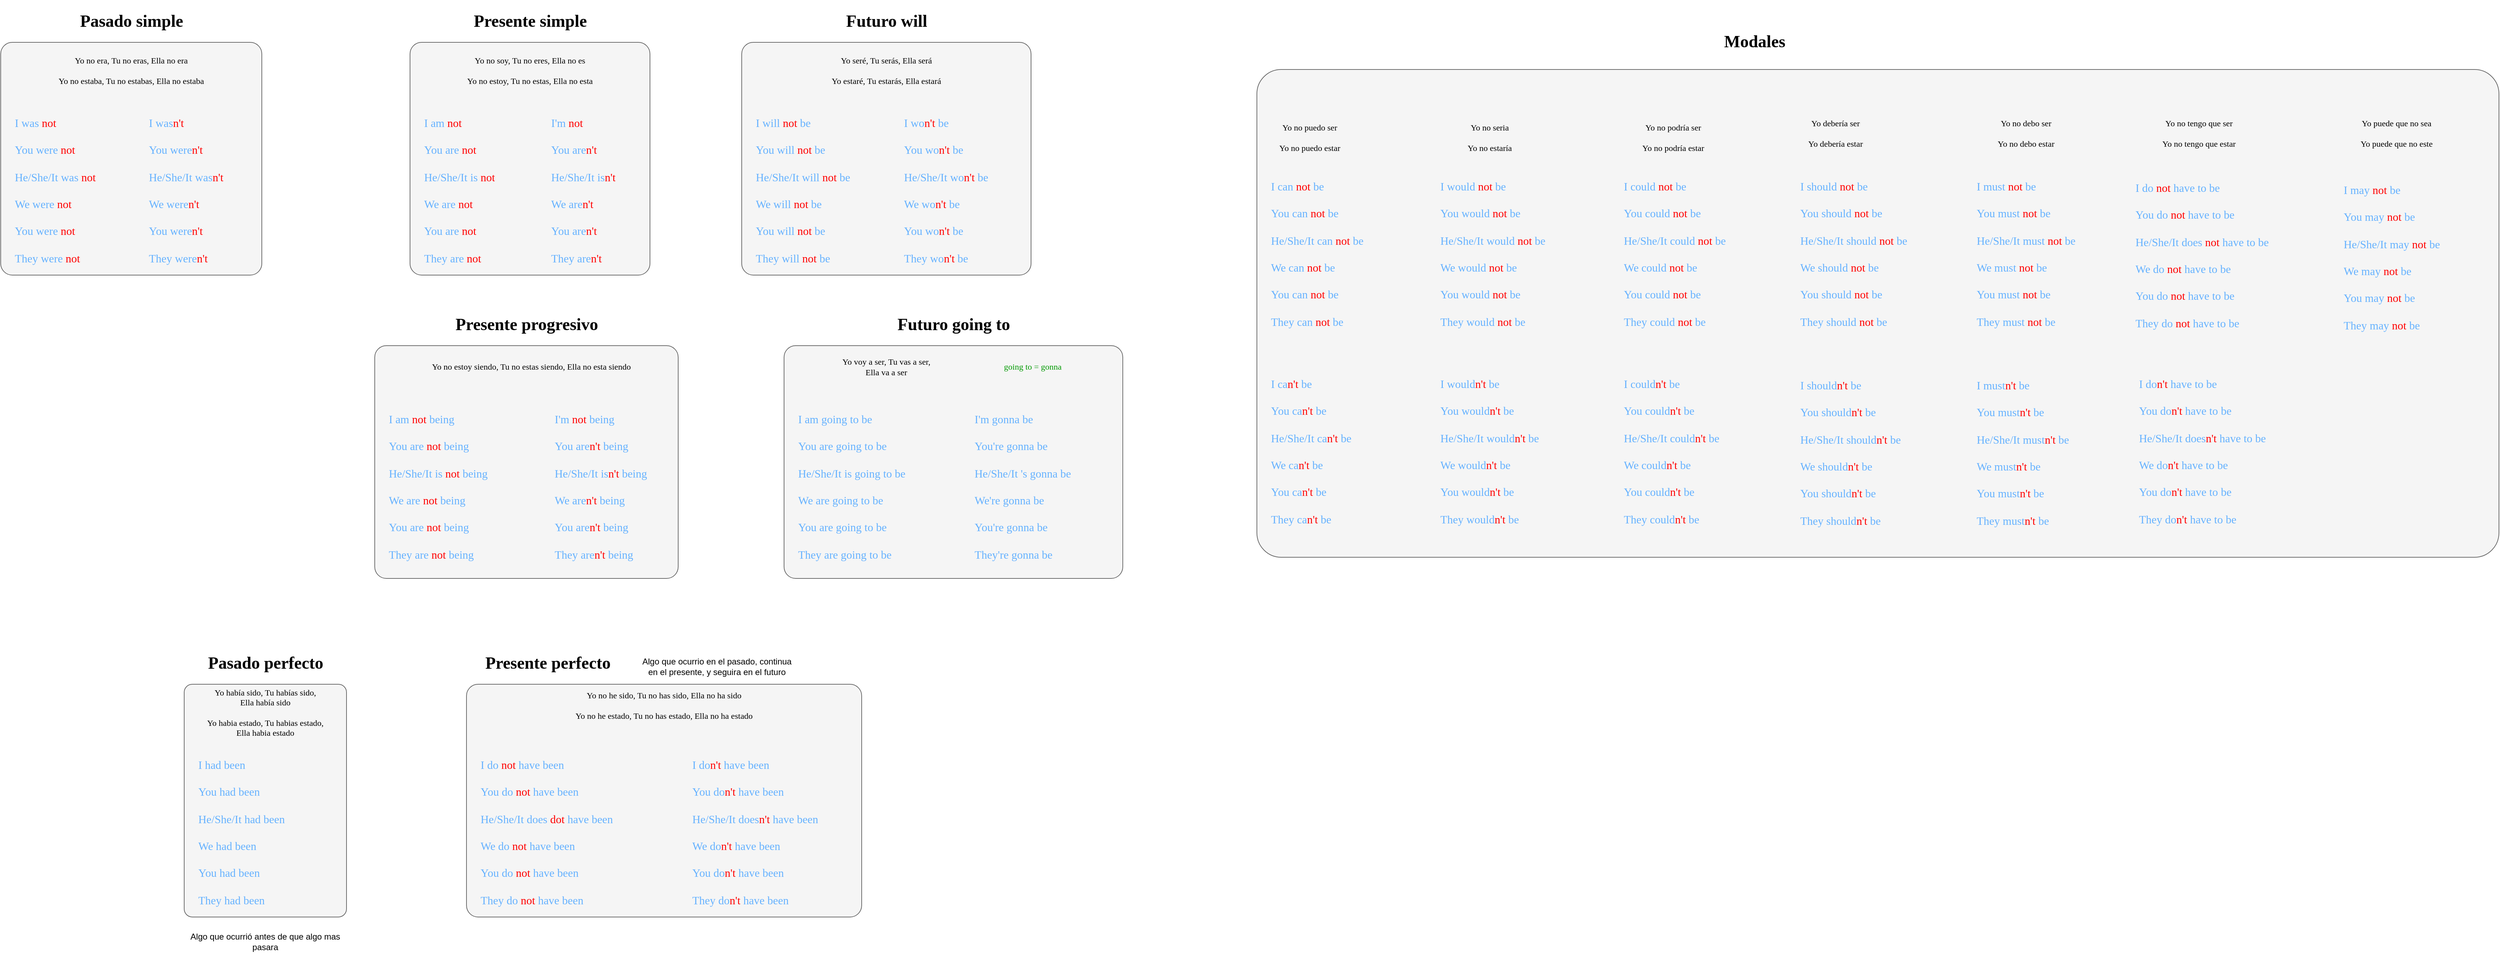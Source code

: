 <mxfile version="22.1.11" type="github">
  <diagram name="Página-1" id="DoMTYIOWFA96HwlCENNE">
    <mxGraphModel dx="2319" dy="398" grid="1" gridSize="10" guides="1" tooltips="1" connect="1" arrows="1" fold="1" page="1" pageScale="1" pageWidth="1600" pageHeight="1200" math="0" shadow="0">
      <root>
        <mxCell id="0" />
        <mxCell id="1" parent="0" />
        <mxCell id="wq_cmzW5N2Y1-mYz72yh-4" value="" style="group;fontFamily=Comic Sans MS;" parent="1" vertex="1" connectable="0">
          <mxGeometry x="350" y="560" width="430" height="390" as="geometry" />
        </mxCell>
        <mxCell id="wq_cmzW5N2Y1-mYz72yh-6" value="Presente progresivo" style="text;strokeColor=none;fillColor=none;html=1;fontSize=24;fontStyle=1;verticalAlign=middle;align=center;fontFamily=Comic Sans MS;" parent="wq_cmzW5N2Y1-mYz72yh-4" vertex="1">
          <mxGeometry x="32.25" width="365.5" height="60" as="geometry" />
        </mxCell>
        <mxCell id="dCN5y319V1dZhfIS2Bhl-4" value="" style="group" parent="wq_cmzW5N2Y1-mYz72yh-4" vertex="1" connectable="0">
          <mxGeometry y="60" width="430" height="330" as="geometry" />
        </mxCell>
        <mxCell id="wq_cmzW5N2Y1-mYz72yh-5" value="" style="rounded=1;whiteSpace=wrap;html=1;fillColor=#f5f5f5;fontColor=#333333;strokeColor=#666666;glass=0;shadow=0;arcSize=5;fontFamily=Comic Sans MS;" parent="dCN5y319V1dZhfIS2Bhl-4" vertex="1">
          <mxGeometry width="430" height="330" as="geometry" />
        </mxCell>
        <mxCell id="wq_cmzW5N2Y1-mYz72yh-7" value="&lt;span style=&quot;background-color: initial;&quot;&gt;I am &lt;font color=&quot;#ff0000&quot;&gt;not&lt;/font&gt; being&lt;br&gt;&lt;/span&gt;&lt;br&gt;&lt;span style=&quot;background-color: initial;&quot;&gt;You are &lt;font color=&quot;#ff0000&quot;&gt;not&lt;/font&gt; being&lt;br&gt;&lt;/span&gt;&lt;br&gt;&lt;span style=&quot;background-color: initial;&quot;&gt;He/She/It is &lt;font color=&quot;#ff0000&quot;&gt;not&lt;/font&gt; being&lt;/span&gt;&lt;br&gt;&lt;span style=&quot;background-color: initial;&quot;&gt;&lt;br&gt;We are &lt;font color=&quot;#ff0000&quot;&gt;not&lt;/font&gt; being&lt;br&gt;&lt;/span&gt;&lt;br&gt;&lt;span style=&quot;background-color: initial;&quot;&gt;You are &lt;font color=&quot;#ff0000&quot;&gt;not&lt;/font&gt; being&lt;br&gt;&lt;/span&gt;&lt;br&gt;&lt;span style=&quot;background-color: initial;&quot;&gt;They are &lt;font color=&quot;#ff0000&quot;&gt;not&lt;/font&gt; being&lt;/span&gt;" style="text;strokeColor=none;fillColor=none;html=1;verticalAlign=middle;overflow=hidden;spacingTop=0;whiteSpace=wrap;horizontal=1;spacing=0;fontSize=16;fontFamily=Comic Sans MS;spacingLeft=20;fontColor=#66B2FF;" parent="dCN5y319V1dZhfIS2Bhl-4" vertex="1">
          <mxGeometry y="70" width="215" height="260" as="geometry" />
        </mxCell>
        <mxCell id="wq_cmzW5N2Y1-mYz72yh-8" value="Yo no estoy siendo, Tu no estas siendo, Ella no esta siendo" style="text;html=1;strokeColor=none;fillColor=none;align=center;verticalAlign=middle;whiteSpace=wrap;rounded=0;fontFamily=Comic Sans MS;" parent="dCN5y319V1dZhfIS2Bhl-4" vertex="1">
          <mxGeometry x="43.7" width="356.3" height="60" as="geometry" />
        </mxCell>
        <mxCell id="dCN5y319V1dZhfIS2Bhl-3" value="&lt;span style=&quot;background-color: initial;&quot;&gt;I&#39;m &lt;font color=&quot;#ff0000&quot;&gt;not&lt;/font&gt; being&lt;br&gt;&lt;/span&gt;&lt;br&gt;&lt;span style=&quot;background-color: initial;&quot;&gt;You are&lt;font color=&quot;#ff0000&quot;&gt;n&#39;t&lt;/font&gt; being&lt;br&gt;&lt;/span&gt;&lt;br&gt;&lt;span style=&quot;background-color: initial;&quot;&gt;He/She/It is&lt;font color=&quot;#ff0000&quot;&gt;n&#39;t&lt;/font&gt; being&lt;/span&gt;&lt;br&gt;&lt;span style=&quot;background-color: initial;&quot;&gt;&lt;br&gt;We are&lt;font color=&quot;#ff0000&quot;&gt;n&#39;t&lt;/font&gt; being&lt;br&gt;&lt;/span&gt;&lt;br&gt;&lt;span style=&quot;background-color: initial;&quot;&gt;You are&lt;font color=&quot;#ff0000&quot;&gt;n&#39;t&lt;/font&gt; being&lt;br&gt;&lt;/span&gt;&lt;br&gt;&lt;span style=&quot;background-color: initial;&quot;&gt;They are&lt;font color=&quot;#ff0000&quot;&gt;n&#39;t&lt;/font&gt; being&lt;/span&gt;" style="text;strokeColor=none;fillColor=none;html=1;verticalAlign=middle;overflow=hidden;spacingTop=0;whiteSpace=wrap;horizontal=1;spacing=0;fontSize=16;fontFamily=Comic Sans MS;spacingLeft=20;fontColor=#66B2FF;" parent="dCN5y319V1dZhfIS2Bhl-4" vertex="1">
          <mxGeometry x="235" y="70" width="195" height="260" as="geometry" />
        </mxCell>
        <mxCell id="wq_cmzW5N2Y1-mYz72yh-9" value="" style="group;fontFamily=Comic Sans MS;" parent="1" vertex="1" connectable="0">
          <mxGeometry x="870" y="130" width="410" height="390" as="geometry" />
        </mxCell>
        <mxCell id="wq_cmzW5N2Y1-mYz72yh-10" value="" style="rounded=1;whiteSpace=wrap;html=1;fillColor=#f5f5f5;fontColor=#333333;strokeColor=#666666;glass=0;shadow=0;arcSize=5;fontFamily=Comic Sans MS;" parent="wq_cmzW5N2Y1-mYz72yh-9" vertex="1">
          <mxGeometry y="60" width="410" height="330" as="geometry" />
        </mxCell>
        <mxCell id="wq_cmzW5N2Y1-mYz72yh-11" value="Futuro will" style="text;strokeColor=none;fillColor=none;html=1;fontSize=24;fontStyle=1;verticalAlign=middle;align=center;fontFamily=Comic Sans MS;" parent="wq_cmzW5N2Y1-mYz72yh-9" vertex="1">
          <mxGeometry x="90" width="230" height="60" as="geometry" />
        </mxCell>
        <mxCell id="wq_cmzW5N2Y1-mYz72yh-12" value="&lt;font face=&quot;Comic Sans MS&quot;&gt;&lt;span style=&quot;background-color: initial;&quot;&gt;I will &lt;font color=&quot;#ff0000&quot;&gt;not&lt;/font&gt; be&lt;br&gt;&lt;/span&gt;&lt;br&gt;&lt;span style=&quot;background-color: initial;&quot;&gt;You will &lt;font color=&quot;#ff0000&quot;&gt;not&lt;/font&gt; be&lt;br&gt;&lt;/span&gt;&lt;br&gt;&lt;span style=&quot;background-color: initial;&quot;&gt;He/She/It will &lt;font color=&quot;#ff0000&quot;&gt;not&lt;/font&gt; be&lt;/span&gt;&lt;br&gt;&lt;span style=&quot;background-color: initial;&quot;&gt;&lt;br&gt;We will &lt;font color=&quot;#ff0000&quot;&gt;not&lt;/font&gt; be&lt;br&gt;&lt;/span&gt;&lt;br&gt;&lt;span style=&quot;background-color: initial;&quot;&gt;You will &lt;font color=&quot;#ff0000&quot;&gt;not&lt;/font&gt; be&lt;br&gt;&lt;/span&gt;&lt;br&gt;&lt;span style=&quot;background-color: initial;&quot;&gt;They will &lt;font color=&quot;#ff0000&quot;&gt;not&lt;/font&gt; be&lt;/span&gt;&lt;/font&gt;" style="text;strokeColor=none;fillColor=none;html=1;verticalAlign=middle;overflow=hidden;spacingTop=0;whiteSpace=wrap;horizontal=1;spacing=0;fontSize=16;fontFamily=Comic Sans MS;spacingLeft=20;fontColor=#66B2FF;" parent="wq_cmzW5N2Y1-mYz72yh-9" vertex="1">
          <mxGeometry y="150" width="200" height="240" as="geometry" />
        </mxCell>
        <mxCell id="wq_cmzW5N2Y1-mYz72yh-13" value="Yo seré, Tu serás, Ella será&lt;br&gt;&lt;br&gt;Yo estaré, Tu estarás, Ella estará" style="text;html=1;strokeColor=none;fillColor=none;align=center;verticalAlign=middle;whiteSpace=wrap;rounded=0;fontFamily=Comic Sans MS;" parent="wq_cmzW5N2Y1-mYz72yh-9" vertex="1">
          <mxGeometry x="90" y="70" width="230" height="60" as="geometry" />
        </mxCell>
        <mxCell id="dCN5y319V1dZhfIS2Bhl-13" value="&lt;font face=&quot;Comic Sans MS&quot;&gt;&lt;span style=&quot;background-color: initial;&quot;&gt;I wo&lt;font color=&quot;#ff0000&quot;&gt;n&#39;t&lt;/font&gt; be&lt;br&gt;&lt;/span&gt;&lt;br&gt;&lt;span style=&quot;background-color: initial;&quot;&gt;You wo&lt;font color=&quot;#ff0000&quot;&gt;n&#39;t&lt;/font&gt; be&lt;br&gt;&lt;/span&gt;&lt;br&gt;&lt;span style=&quot;background-color: initial;&quot;&gt;He/She/It wo&lt;font color=&quot;#ff0000&quot;&gt;n&#39;t&lt;/font&gt; be&lt;/span&gt;&lt;br&gt;&lt;span style=&quot;background-color: initial;&quot;&gt;&lt;br&gt;We wo&lt;font color=&quot;#ff0000&quot;&gt;n&#39;t&lt;/font&gt; be&lt;br&gt;&lt;/span&gt;&lt;br&gt;&lt;span style=&quot;background-color: initial;&quot;&gt;You wo&lt;font color=&quot;#ff0000&quot;&gt;n&#39;t&lt;/font&gt; be&lt;br&gt;&lt;/span&gt;&lt;br&gt;&lt;span style=&quot;background-color: initial;&quot;&gt;They wo&lt;font color=&quot;#ff0000&quot;&gt;n&#39;t&lt;/font&gt; be&lt;/span&gt;&lt;/font&gt;" style="text;strokeColor=none;fillColor=none;html=1;verticalAlign=middle;overflow=hidden;spacingTop=0;whiteSpace=wrap;horizontal=1;spacing=0;fontSize=16;fontFamily=Comic Sans MS;spacingLeft=20;fontColor=#66B2FF;" parent="wq_cmzW5N2Y1-mYz72yh-9" vertex="1">
          <mxGeometry x="210" y="150" width="200" height="240" as="geometry" />
        </mxCell>
        <mxCell id="wq_cmzW5N2Y1-mYz72yh-31" value="Algo que ocurrio en el pasado, continua en el presente, y seguira en el futuro" style="text;html=1;strokeColor=none;fillColor=none;align=center;verticalAlign=middle;whiteSpace=wrap;rounded=0;" parent="1" vertex="1">
          <mxGeometry x="720" y="1060" width="230" height="30" as="geometry" />
        </mxCell>
        <mxCell id="wq_cmzW5N2Y1-mYz72yh-32" value="" style="group;fontFamily=Comic Sans MS;" parent="1" vertex="1" connectable="0">
          <mxGeometry x="80" y="1040" width="230" height="390" as="geometry" />
        </mxCell>
        <mxCell id="wq_cmzW5N2Y1-mYz72yh-33" value="" style="rounded=1;whiteSpace=wrap;html=1;fillColor=#f5f5f5;fontColor=#333333;strokeColor=#666666;glass=0;shadow=0;arcSize=5;fontFamily=Comic Sans MS;" parent="wq_cmzW5N2Y1-mYz72yh-32" vertex="1">
          <mxGeometry y="60" width="230" height="330" as="geometry" />
        </mxCell>
        <mxCell id="wq_cmzW5N2Y1-mYz72yh-34" value="Pasado perfecto" style="text;strokeColor=none;fillColor=none;html=1;fontSize=24;fontStyle=1;verticalAlign=middle;align=center;fontFamily=Comic Sans MS;" parent="wq_cmzW5N2Y1-mYz72yh-32" vertex="1">
          <mxGeometry width="230" height="60" as="geometry" />
        </mxCell>
        <mxCell id="wq_cmzW5N2Y1-mYz72yh-35" value="&lt;span style=&quot;background-color: initial;&quot;&gt;I had been&lt;br&gt;&lt;/span&gt;&lt;br&gt;&lt;span style=&quot;background-color: initial;&quot;&gt;You had been&lt;br&gt;&lt;/span&gt;&lt;br&gt;&lt;span style=&quot;background-color: initial;&quot;&gt;He/She/It had been&lt;/span&gt;&lt;br&gt;&lt;span style=&quot;background-color: initial;&quot;&gt;&lt;br&gt;We had been&lt;br&gt;&lt;/span&gt;&lt;br&gt;&lt;span style=&quot;background-color: initial;&quot;&gt;You had been&lt;br&gt;&lt;/span&gt;&lt;br&gt;&lt;span style=&quot;background-color: initial;&quot;&gt;They had been&lt;/span&gt;" style="text;strokeColor=none;fillColor=none;html=1;verticalAlign=middle;overflow=hidden;spacingTop=0;whiteSpace=wrap;horizontal=1;spacing=0;fontSize=16;fontFamily=Comic Sans MS;spacingLeft=20;fontColor=#66B2FF;" parent="wq_cmzW5N2Y1-mYz72yh-32" vertex="1">
          <mxGeometry y="150" width="230" height="240" as="geometry" />
        </mxCell>
        <mxCell id="wq_cmzW5N2Y1-mYz72yh-36" value="Yo había sido, Tu habías sido,&lt;br&gt;Ella había sido&lt;br&gt;&lt;br&gt;Yo habia estado, Tu habias estado,&lt;br&gt;Ella habia estado" style="text;html=1;strokeColor=none;fillColor=none;align=center;verticalAlign=middle;whiteSpace=wrap;rounded=0;fontFamily=Comic Sans MS;spacingTop=0;" parent="wq_cmzW5N2Y1-mYz72yh-32" vertex="1">
          <mxGeometry y="60" width="230" height="80" as="geometry" />
        </mxCell>
        <mxCell id="wq_cmzW5N2Y1-mYz72yh-37" value="Algo que ocurrió antes de que algo mas pasara" style="text;html=1;strokeColor=none;fillColor=none;align=center;verticalAlign=middle;whiteSpace=wrap;rounded=0;" parent="1" vertex="1">
          <mxGeometry x="80" y="1450" width="230" height="30" as="geometry" />
        </mxCell>
        <mxCell id="dCN5y319V1dZhfIS2Bhl-2" value="" style="group" parent="1" vertex="1" connectable="0">
          <mxGeometry x="400" y="130" width="340" height="390" as="geometry" />
        </mxCell>
        <mxCell id="LE9yWc8VUJ7Y_HGT6EMH-2" value="" style="rounded=1;whiteSpace=wrap;html=1;fillColor=#f5f5f5;fontColor=#333333;strokeColor=#666666;glass=0;shadow=0;arcSize=5;fontFamily=Comic Sans MS;container=0;" parent="dCN5y319V1dZhfIS2Bhl-2" vertex="1">
          <mxGeometry y="60" width="340" height="330" as="geometry" />
        </mxCell>
        <mxCell id="wq_cmzW5N2Y1-mYz72yh-1" value="&lt;span style=&quot;background-color: initial;&quot;&gt;I am &lt;font color=&quot;#ff0000&quot;&gt;not&lt;/font&gt;&lt;br&gt;&lt;/span&gt;&lt;br&gt;You are&amp;nbsp;&lt;span style=&quot;color: rgb(255, 0, 0);&quot;&gt;not&lt;/span&gt;&lt;span style=&quot;background-color: initial;&quot;&gt;&lt;br&gt;&lt;/span&gt;&lt;br&gt;&lt;span style=&quot;background-color: initial;&quot;&gt;He/She/It is&amp;nbsp;&lt;/span&gt;&lt;font color=&quot;#ff0000&quot;&gt;not&lt;/font&gt;&lt;br&gt;&lt;span style=&quot;background-color: initial;&quot;&gt;&lt;br&gt;We are &lt;font color=&quot;#ff0000&quot;&gt;not&lt;/font&gt;&lt;br&gt;&lt;/span&gt;&lt;br&gt;You are&amp;nbsp;&lt;span style=&quot;color: rgb(255, 0, 0);&quot;&gt;not&lt;/span&gt;&lt;span style=&quot;background-color: initial;&quot;&gt;&lt;br&gt;&lt;/span&gt;&lt;br&gt;&lt;span style=&quot;background-color: initial;&quot;&gt;They are&amp;nbsp;&lt;/span&gt;&lt;font color=&quot;#ff0000&quot;&gt;not&lt;/font&gt;" style="text;strokeColor=none;fillColor=none;html=1;verticalAlign=middle;overflow=hidden;spacingTop=0;whiteSpace=wrap;horizontal=1;spacing=0;fontSize=16;fontFamily=Comic Sans MS;spacingLeft=20;fontColor=#66B2FF;container=0;" parent="dCN5y319V1dZhfIS2Bhl-2" vertex="1">
          <mxGeometry y="150" width="150" height="240" as="geometry" />
        </mxCell>
        <mxCell id="LE9yWc8VUJ7Y_HGT6EMH-3" value="Presente simple" style="text;strokeColor=none;fillColor=none;html=1;fontSize=24;fontStyle=1;verticalAlign=middle;align=center;fontFamily=Comic Sans MS;container=0;" parent="dCN5y319V1dZhfIS2Bhl-2" vertex="1">
          <mxGeometry x="55" width="230" height="60" as="geometry" />
        </mxCell>
        <mxCell id="wq_cmzW5N2Y1-mYz72yh-2" value="Yo no soy, Tu no eres, Ella no es&lt;br&gt;&lt;br&gt;Yo no estoy, Tu no estas, Ella no esta" style="text;html=1;strokeColor=none;fillColor=none;align=center;verticalAlign=middle;whiteSpace=wrap;rounded=0;fontFamily=Comic Sans MS;container=0;" parent="dCN5y319V1dZhfIS2Bhl-2" vertex="1">
          <mxGeometry x="35" y="70" width="270" height="60" as="geometry" />
        </mxCell>
        <mxCell id="wq_cmzW5N2Y1-mYz72yh-39" value="&lt;span style=&quot;background-color: initial;&quot;&gt;I&#39;m &lt;font color=&quot;#ff0000&quot;&gt;not&lt;/font&gt;&lt;br&gt;&lt;/span&gt;&lt;br&gt;&lt;span style=&quot;background-color: initial;&quot;&gt;You are&lt;font color=&quot;#ff0000&quot;&gt;n&#39;t&lt;/font&gt;&lt;br&gt;&lt;/span&gt;&lt;br&gt;&lt;span style=&quot;background-color: initial;&quot;&gt;He/She/It is&lt;font color=&quot;#ff0000&quot;&gt;n&#39;t&lt;/font&gt;&lt;/span&gt;&lt;br&gt;&lt;br&gt;We&amp;nbsp;are&lt;font style=&quot;border-color: var(--border-color);&quot; color=&quot;#ff0000&quot;&gt;n&#39;t&lt;/font&gt;&lt;span style=&quot;background-color: initial;&quot;&gt;&lt;br&gt;&lt;/span&gt;&lt;br&gt;You&amp;nbsp;are&lt;font style=&quot;border-color: var(--border-color);&quot; color=&quot;#ff0000&quot;&gt;n&#39;t&lt;/font&gt;&lt;span style=&quot;background-color: initial;&quot;&gt;&lt;br&gt;&lt;/span&gt;&lt;br&gt;&lt;span style=&quot;background-color: initial;&quot;&gt;They&amp;nbsp;&lt;/span&gt;are&lt;font style=&quot;border-color: var(--border-color);&quot; color=&quot;#ff0000&quot;&gt;n&#39;t&lt;/font&gt;" style="text;strokeColor=none;fillColor=none;html=1;verticalAlign=middle;overflow=hidden;spacingTop=0;whiteSpace=wrap;horizontal=1;spacing=0;fontSize=16;fontFamily=Comic Sans MS;spacingLeft=20;fontColor=#66B2FF;container=0;" parent="dCN5y319V1dZhfIS2Bhl-2" vertex="1">
          <mxGeometry x="180" y="150" width="140" height="240" as="geometry" />
        </mxCell>
        <mxCell id="dCN5y319V1dZhfIS2Bhl-5" value="" style="group" parent="1" vertex="1" connectable="0">
          <mxGeometry x="930" y="560" width="480" height="390" as="geometry" />
        </mxCell>
        <mxCell id="wq_cmzW5N2Y1-mYz72yh-15" value="" style="rounded=1;whiteSpace=wrap;html=1;fillColor=#f5f5f5;fontColor=#333333;strokeColor=#666666;glass=0;shadow=0;arcSize=5;fontFamily=Comic Sans MS;" parent="dCN5y319V1dZhfIS2Bhl-5" vertex="1">
          <mxGeometry y="60" width="480" height="330" as="geometry" />
        </mxCell>
        <mxCell id="wq_cmzW5N2Y1-mYz72yh-16" value="Futuro going to" style="text;strokeColor=none;fillColor=none;html=1;fontSize=24;fontStyle=1;verticalAlign=middle;align=center;fontFamily=Comic Sans MS;" parent="dCN5y319V1dZhfIS2Bhl-5" vertex="1">
          <mxGeometry x="125" width="230" height="60" as="geometry" />
        </mxCell>
        <mxCell id="wq_cmzW5N2Y1-mYz72yh-17" value="&lt;span style=&quot;background-color: initial;&quot;&gt;I am going to be&lt;br&gt;&lt;/span&gt;&lt;br&gt;You are&amp;nbsp;going to be&lt;span style=&quot;background-color: initial;&quot;&gt;&lt;br&gt;&lt;/span&gt;&lt;br&gt;&lt;span style=&quot;background-color: initial;&quot;&gt;He/She/It is&amp;nbsp;&lt;/span&gt;going to be&lt;br&gt;&lt;br&gt;We are&amp;nbsp;going to be&lt;span style=&quot;background-color: initial;&quot;&gt;&lt;br&gt;&lt;/span&gt;&lt;br&gt;You are&amp;nbsp;going to be&lt;span style=&quot;background-color: initial;&quot;&gt;&lt;br&gt;&lt;/span&gt;&lt;br&gt;&lt;span style=&quot;background-color: initial;&quot;&gt;They are&amp;nbsp;&lt;/span&gt;going to be" style="text;strokeColor=none;fillColor=none;html=1;verticalAlign=middle;overflow=hidden;spacingTop=0;whiteSpace=wrap;horizontal=1;spacing=0;fontSize=16;fontFamily=Comic Sans MS;spacingLeft=20;fontColor=#66B2FF;" parent="dCN5y319V1dZhfIS2Bhl-5" vertex="1">
          <mxGeometry y="130" width="230" height="260" as="geometry" />
        </mxCell>
        <mxCell id="wq_cmzW5N2Y1-mYz72yh-18" value="Yo voy a ser, Tu vas a ser, &lt;br&gt;Ella va a ser" style="text;html=1;strokeColor=none;fillColor=none;align=center;verticalAlign=middle;whiteSpace=wrap;rounded=0;fontFamily=Comic Sans MS;" parent="dCN5y319V1dZhfIS2Bhl-5" vertex="1">
          <mxGeometry x="30" y="60" width="230" height="60" as="geometry" />
        </mxCell>
        <mxCell id="wq_cmzW5N2Y1-mYz72yh-19" value="&lt;span style=&quot;background-color: initial;&quot;&gt;I&#39;m gonna be&lt;br&gt;&lt;/span&gt;&lt;br&gt;You&#39;re gonna be&lt;span style=&quot;background-color: initial;&quot;&gt;&lt;br&gt;&lt;/span&gt;&lt;br&gt;&lt;span style=&quot;background-color: initial;&quot;&gt;He/She/It &#39;s&amp;nbsp;&lt;/span&gt;gonna be&lt;br&gt;&lt;br&gt;We&#39;re gonna be&lt;span style=&quot;background-color: initial;&quot;&gt;&lt;br&gt;&lt;/span&gt;&lt;br&gt;You&#39;re gonna be&lt;span style=&quot;background-color: initial;&quot;&gt;&lt;br&gt;&lt;/span&gt;&lt;br&gt;&lt;span style=&quot;background-color: initial;&quot;&gt;They&#39;re&amp;nbsp;&lt;/span&gt;gonna be" style="text;strokeColor=none;fillColor=none;html=1;verticalAlign=middle;overflow=hidden;spacingTop=0;whiteSpace=wrap;horizontal=1;spacing=0;fontSize=16;fontFamily=Comic Sans MS;spacingLeft=20;fontColor=#66B2FF;" parent="dCN5y319V1dZhfIS2Bhl-5" vertex="1">
          <mxGeometry x="250" y="130" width="230" height="260" as="geometry" />
        </mxCell>
        <mxCell id="wq_cmzW5N2Y1-mYz72yh-20" value="going to = gonna" style="text;html=1;strokeColor=none;fillColor=none;align=center;verticalAlign=middle;whiteSpace=wrap;rounded=0;fontFamily=Comic Sans MS;fontColor=#009900;" parent="dCN5y319V1dZhfIS2Bhl-5" vertex="1">
          <mxGeometry x="295" y="75" width="115" height="30" as="geometry" />
        </mxCell>
        <mxCell id="wq_cmzW5N2Y1-mYz72yh-41" value="" style="rounded=1;whiteSpace=wrap;html=1;fillColor=#f5f5f5;fontColor=#333333;strokeColor=#666666;glass=0;shadow=0;arcSize=5;fontFamily=Comic Sans MS;" parent="1" vertex="1">
          <mxGeometry x="1600" y="228.46" width="1760" height="691.54" as="geometry" />
        </mxCell>
        <mxCell id="wq_cmzW5N2Y1-mYz72yh-42" value="Modales" style="text;strokeColor=none;fillColor=none;html=1;fontSize=24;fontStyle=1;verticalAlign=middle;align=center;fontFamily=Comic Sans MS;" parent="1" vertex="1">
          <mxGeometry x="2190" y="150" width="230" height="78.462" as="geometry" />
        </mxCell>
        <mxCell id="wq_cmzW5N2Y1-mYz72yh-43" value="&lt;font face=&quot;Comic Sans MS&quot;&gt;&lt;span style=&quot;background-color: initial;&quot;&gt;I can &lt;font color=&quot;#ff0000&quot;&gt;not&lt;/font&gt; be&lt;br&gt;&lt;/span&gt;&lt;br&gt;You can&amp;nbsp;&lt;/font&gt;&lt;font color=&quot;#ff0000&quot;&gt;not&lt;/font&gt;&amp;nbsp;&lt;font face=&quot;Comic Sans MS&quot;&gt;&lt;span style=&quot;background-color: initial;&quot;&gt;be&lt;br&gt;&lt;/span&gt;&lt;br&gt;He/She/It can&amp;nbsp;&lt;/font&gt;&lt;font color=&quot;#ff0000&quot;&gt;not&lt;/font&gt;&lt;font face=&quot;Comic Sans MS&quot;&gt;&lt;span style=&quot;background-color: initial;&quot;&gt;&amp;nbsp;be&lt;/span&gt;&lt;br&gt;&lt;br&gt;We can&amp;nbsp;&lt;/font&gt;&lt;font color=&quot;#ff0000&quot;&gt;not&lt;/font&gt;&amp;nbsp;&lt;font face=&quot;Comic Sans MS&quot;&gt;&lt;span style=&quot;background-color: initial;&quot;&gt;be&lt;br&gt;&lt;/span&gt;&lt;br&gt;You can&amp;nbsp;&lt;/font&gt;&lt;font color=&quot;#ff0000&quot;&gt;not&lt;/font&gt; &lt;font face=&quot;Comic Sans MS&quot;&gt;&lt;span style=&quot;background-color: initial;&quot;&gt;be&lt;br&gt;&lt;/span&gt;&lt;br&gt;They can&amp;nbsp;&lt;/font&gt;&lt;font color=&quot;#ff0000&quot;&gt;not&lt;/font&gt;&amp;nbsp;&lt;font face=&quot;Comic Sans MS&quot;&gt;&lt;span style=&quot;background-color: initial;&quot;&gt;be&lt;/span&gt;&lt;/font&gt;" style="text;strokeColor=none;fillColor=none;html=1;verticalAlign=middle;overflow=hidden;spacingTop=0;whiteSpace=wrap;horizontal=1;spacing=0;fontSize=16;fontFamily=Comic Sans MS;spacingLeft=20;fontColor=#66B2FF;" parent="1" vertex="1">
          <mxGeometry x="1600" y="370" width="210" height="240" as="geometry" />
        </mxCell>
        <mxCell id="wq_cmzW5N2Y1-mYz72yh-44" value="Yo no puedo ser&lt;br&gt;&lt;br&gt;Yo no puedo estar" style="text;html=1;strokeColor=none;fillColor=none;align=center;verticalAlign=middle;whiteSpace=wrap;rounded=0;fontFamily=Comic Sans MS;" parent="1" vertex="1">
          <mxGeometry x="1610" y="285.77" width="130" height="78.46" as="geometry" />
        </mxCell>
        <mxCell id="wq_cmzW5N2Y1-mYz72yh-45" value="&lt;font face=&quot;Comic Sans MS&quot;&gt;&lt;span style=&quot;background-color: initial;&quot;&gt;I would &lt;font color=&quot;#ff0000&quot;&gt;not&lt;/font&gt; be&lt;br&gt;&lt;/span&gt;&lt;br&gt;You&amp;nbsp;&lt;/font&gt;would&lt;font face=&quot;Comic Sans MS&quot;&gt;&lt;span style=&quot;background-color: initial;&quot;&gt;&amp;nbsp;&lt;font color=&quot;#ff0000&quot;&gt;not&lt;/font&gt; be&lt;br&gt;&lt;/span&gt;&lt;br&gt;He/She/It&amp;nbsp;&lt;/font&gt;would&lt;font face=&quot;Comic Sans MS&quot;&gt;&lt;span style=&quot;background-color: initial;&quot;&gt;&amp;nbsp;&lt;font color=&quot;#ff0000&quot;&gt;not&lt;/font&gt; be&lt;/span&gt;&lt;br&gt;&lt;br&gt;We&amp;nbsp;&lt;/font&gt;would&lt;font face=&quot;Comic Sans MS&quot;&gt;&lt;span style=&quot;background-color: initial;&quot;&gt;&amp;nbsp;&lt;font color=&quot;#ff0000&quot;&gt;not&lt;/font&gt; be&lt;br&gt;&lt;/span&gt;&lt;br&gt;You&amp;nbsp;&lt;/font&gt;would&lt;font face=&quot;Comic Sans MS&quot;&gt;&lt;span style=&quot;background-color: initial;&quot;&gt;&amp;nbsp;&lt;font color=&quot;#ff0000&quot;&gt;not&lt;/font&gt; be&lt;br&gt;&lt;/span&gt;&lt;br&gt;They&amp;nbsp;&lt;/font&gt;would&lt;font face=&quot;Comic Sans MS&quot;&gt;&lt;span style=&quot;background-color: initial;&quot;&gt;&amp;nbsp;&lt;font color=&quot;#ff0000&quot;&gt;not&lt;/font&gt; be&lt;/span&gt;&lt;/font&gt;" style="text;strokeColor=none;fillColor=none;html=1;verticalAlign=middle;overflow=hidden;spacingTop=0;whiteSpace=wrap;horizontal=1;spacing=0;fontSize=16;fontFamily=Comic Sans MS;spacingLeft=20;fontColor=#66B2FF;" parent="1" vertex="1">
          <mxGeometry x="1840" y="370" width="230" height="240" as="geometry" />
        </mxCell>
        <mxCell id="wq_cmzW5N2Y1-mYz72yh-46" value="Yo no seria&lt;br&gt;&lt;br&gt;Yo no estaría" style="text;html=1;strokeColor=none;fillColor=none;align=center;verticalAlign=middle;whiteSpace=wrap;rounded=0;fontFamily=Comic Sans MS;" parent="1" vertex="1">
          <mxGeometry x="1870" y="285.77" width="120" height="78.46" as="geometry" />
        </mxCell>
        <mxCell id="wq_cmzW5N2Y1-mYz72yh-47" value="&lt;font face=&quot;Comic Sans MS&quot;&gt;&lt;span style=&quot;background-color: initial;&quot;&gt;I could &lt;font color=&quot;#ff0000&quot;&gt;not&lt;/font&gt; be&lt;br&gt;&lt;/span&gt;&lt;br&gt;You c&lt;/font&gt;ould&lt;font face=&quot;Comic Sans MS&quot;&gt;&lt;span style=&quot;background-color: initial;&quot;&gt;&amp;nbsp;&lt;font color=&quot;#ff0000&quot;&gt;not&lt;/font&gt; be&lt;br&gt;&lt;/span&gt;&lt;br&gt;He/She/It c&lt;/font&gt;ould&lt;font face=&quot;Comic Sans MS&quot;&gt;&lt;span style=&quot;background-color: initial;&quot;&gt;&amp;nbsp;&lt;font color=&quot;#ff0000&quot;&gt;not&lt;/font&gt; be&lt;/span&gt;&lt;br&gt;&lt;br&gt;We&amp;nbsp;&lt;/font&gt;could&lt;font face=&quot;Comic Sans MS&quot;&gt;&lt;span style=&quot;background-color: initial;&quot;&gt;&amp;nbsp;&lt;font color=&quot;#ff0000&quot;&gt;not&lt;/font&gt; be&lt;br&gt;&lt;/span&gt;&lt;br&gt;You c&lt;/font&gt;ould&lt;font face=&quot;Comic Sans MS&quot;&gt;&lt;span style=&quot;background-color: initial;&quot;&gt;&amp;nbsp;&lt;font color=&quot;#ff0000&quot;&gt;not&lt;/font&gt; be&lt;br&gt;&lt;/span&gt;&lt;br&gt;They c&lt;/font&gt;ould &lt;font color=&quot;#ff0000&quot;&gt;not&lt;/font&gt;&lt;font face=&quot;Comic Sans MS&quot;&gt;&lt;span style=&quot;background-color: initial;&quot;&gt;&amp;nbsp;be&lt;/span&gt;&lt;/font&gt;" style="text;strokeColor=none;fillColor=none;html=1;verticalAlign=middle;overflow=hidden;spacingTop=0;whiteSpace=wrap;horizontal=1;spacing=0;fontSize=16;fontFamily=Comic Sans MS;spacingLeft=20;fontColor=#66B2FF;" parent="1" vertex="1">
          <mxGeometry x="2100" y="376.54" width="240" height="226.92" as="geometry" />
        </mxCell>
        <mxCell id="wq_cmzW5N2Y1-mYz72yh-48" value="Yo no podría ser&lt;br&gt;&lt;br&gt;Yo no podría estar" style="text;html=1;strokeColor=none;fillColor=none;align=center;verticalAlign=middle;whiteSpace=wrap;rounded=0;fontFamily=Comic Sans MS;" parent="1" vertex="1">
          <mxGeometry x="2120" y="285.77" width="140" height="78.46" as="geometry" />
        </mxCell>
        <mxCell id="wq_cmzW5N2Y1-mYz72yh-49" value="&lt;font face=&quot;Comic Sans MS&quot;&gt;&lt;span style=&quot;background-color: initial;&quot;&gt;I should &lt;font color=&quot;#ff0000&quot;&gt;not&lt;/font&gt; be&lt;br&gt;&lt;/span&gt;&lt;br&gt;You should&lt;/font&gt;&lt;font face=&quot;Comic Sans MS&quot;&gt;&lt;span style=&quot;background-color: initial;&quot;&gt;&amp;nbsp;&lt;font color=&quot;#ff0000&quot;&gt;not&lt;/font&gt; be&lt;br&gt;&lt;/span&gt;&lt;br&gt;He/She/It sh&lt;/font&gt;ould&lt;font face=&quot;Comic Sans MS&quot;&gt;&lt;span style=&quot;background-color: initial;&quot;&gt;&amp;nbsp;&lt;font color=&quot;#ff0000&quot;&gt;not&lt;/font&gt; be&lt;/span&gt;&lt;br&gt;&lt;br&gt;We sh&lt;/font&gt;ould&lt;font face=&quot;Comic Sans MS&quot;&gt;&lt;span style=&quot;background-color: initial;&quot;&gt;&amp;nbsp;&lt;font color=&quot;#ff0000&quot;&gt;not&lt;/font&gt; be&lt;br&gt;&lt;/span&gt;&lt;br&gt;You sh&lt;/font&gt;ould&lt;font face=&quot;Comic Sans MS&quot;&gt;&lt;span style=&quot;background-color: initial;&quot;&gt;&amp;nbsp;&lt;font color=&quot;#ff0000&quot;&gt;not&lt;/font&gt; be&lt;br&gt;&lt;/span&gt;&lt;br&gt;They sh&lt;/font&gt;ould&lt;font face=&quot;Comic Sans MS&quot;&gt;&lt;span style=&quot;background-color: initial;&quot;&gt;&amp;nbsp;&lt;font color=&quot;#ff0000&quot;&gt;not&lt;/font&gt; be&lt;/span&gt;&lt;/font&gt;" style="text;strokeColor=none;fillColor=none;html=1;verticalAlign=middle;overflow=hidden;spacingTop=0;whiteSpace=wrap;horizontal=1;spacing=0;fontSize=16;fontFamily=Comic Sans MS;spacingLeft=20;fontColor=#66B2FF;" parent="1" vertex="1">
          <mxGeometry x="2350" y="375" width="270" height="230" as="geometry" />
        </mxCell>
        <mxCell id="wq_cmzW5N2Y1-mYz72yh-50" value="Yo debería ser&lt;br&gt;&lt;br&gt;Yo debería estar" style="text;html=1;strokeColor=none;fillColor=none;align=center;verticalAlign=middle;whiteSpace=wrap;rounded=0;fontFamily=Comic Sans MS;" parent="1" vertex="1">
          <mxGeometry x="2370" y="280.002" width="100" height="78.462" as="geometry" />
        </mxCell>
        <mxCell id="wq_cmzW5N2Y1-mYz72yh-51" value="&lt;font face=&quot;Comic Sans MS&quot;&gt;&lt;span style=&quot;background-color: initial;&quot;&gt;I must &lt;font color=&quot;#ff0000&quot;&gt;not&lt;/font&gt; be&lt;br&gt;&lt;/span&gt;&lt;br&gt;You must &lt;font color=&quot;#ff0000&quot;&gt;not&lt;/font&gt;&lt;/font&gt;&lt;font face=&quot;Comic Sans MS&quot;&gt;&lt;span style=&quot;background-color: initial;&quot;&gt;&amp;nbsp;be&lt;br&gt;&lt;/span&gt;&lt;br&gt;He/She/It must &lt;font color=&quot;#ff0000&quot;&gt;not&lt;/font&gt;&lt;/font&gt;&lt;font face=&quot;Comic Sans MS&quot;&gt;&lt;span style=&quot;background-color: initial;&quot;&gt;&amp;nbsp;be&lt;/span&gt;&lt;br&gt;&lt;br&gt;We must &lt;font color=&quot;#ff0000&quot;&gt;not&lt;/font&gt;&lt;/font&gt;&lt;font face=&quot;Comic Sans MS&quot;&gt;&lt;span style=&quot;background-color: initial;&quot;&gt;&amp;nbsp;be&lt;br&gt;&lt;/span&gt;&lt;br&gt;You must&lt;/font&gt;&lt;font face=&quot;Comic Sans MS&quot;&gt;&lt;span style=&quot;background-color: initial;&quot;&gt;&amp;nbsp;&lt;font color=&quot;#ff0000&quot;&gt;not&lt;/font&gt; be&lt;br&gt;&lt;/span&gt;&lt;br&gt;They must &lt;font color=&quot;#ff0000&quot;&gt;not&lt;/font&gt;&lt;/font&gt;&lt;font face=&quot;Comic Sans MS&quot;&gt;&lt;span style=&quot;background-color: initial;&quot;&gt;&amp;nbsp;be&lt;/span&gt;&lt;/font&gt;" style="text;strokeColor=none;fillColor=none;html=1;verticalAlign=middle;overflow=hidden;spacingTop=0;whiteSpace=wrap;horizontal=1;spacing=0;fontSize=16;fontFamily=Comic Sans MS;spacingLeft=20;fontColor=#66B2FF;" parent="1" vertex="1">
          <mxGeometry x="2600" y="370" width="230" height="240" as="geometry" />
        </mxCell>
        <mxCell id="wq_cmzW5N2Y1-mYz72yh-52" value="Yo no debo ser&lt;br&gt;&lt;br&gt;Yo no debo estar" style="text;html=1;strokeColor=none;fillColor=none;align=center;verticalAlign=middle;whiteSpace=wrap;rounded=0;fontFamily=Comic Sans MS;" parent="1" vertex="1">
          <mxGeometry x="2620" y="280" width="140" height="78.46" as="geometry" />
        </mxCell>
        <mxCell id="wq_cmzW5N2Y1-mYz72yh-53" value="&lt;font face=&quot;Comic Sans MS&quot;&gt;&lt;span style=&quot;background-color: initial;&quot;&gt;I do &lt;font color=&quot;#ff0000&quot;&gt;not&lt;/font&gt; have to be&lt;br&gt;&lt;/span&gt;&lt;br&gt;You do &lt;font color=&quot;#ff0000&quot;&gt;not&lt;/font&gt; have to&lt;/font&gt;&lt;font face=&quot;Comic Sans MS&quot;&gt;&lt;span style=&quot;background-color: initial;&quot;&gt;&amp;nbsp;be&lt;br&gt;&lt;/span&gt;&lt;br&gt;He/She/It does &lt;font color=&quot;#ff0000&quot;&gt;not&lt;/font&gt; have to&lt;/font&gt;&lt;font face=&quot;Comic Sans MS&quot;&gt;&lt;span style=&quot;background-color: initial;&quot;&gt;&amp;nbsp;be&lt;/span&gt;&lt;br&gt;&lt;br&gt;We do &lt;font color=&quot;#ff0000&quot;&gt;not&lt;/font&gt; have&lt;/font&gt;&lt;font face=&quot;Comic Sans MS&quot;&gt;&lt;span style=&quot;background-color: initial;&quot;&gt;&amp;nbsp;to be&lt;br&gt;&lt;/span&gt;&lt;br&gt;You do &lt;font color=&quot;#ff0000&quot;&gt;not&lt;/font&gt; have to&lt;/font&gt;&lt;font face=&quot;Comic Sans MS&quot;&gt;&lt;span style=&quot;background-color: initial;&quot;&gt;&amp;nbsp;be&lt;br&gt;&lt;/span&gt;&lt;br&gt;They do &lt;font color=&quot;#ff0000&quot;&gt;not&lt;/font&gt; have to&lt;/font&gt;&lt;font face=&quot;Comic Sans MS&quot;&gt;&lt;span style=&quot;background-color: initial;&quot;&gt;&amp;nbsp;be&lt;/span&gt;&lt;/font&gt;" style="text;strokeColor=none;fillColor=none;html=1;verticalAlign=middle;overflow=hidden;spacingTop=0;whiteSpace=wrap;horizontal=1;spacing=0;fontSize=16;fontFamily=Comic Sans MS;spacingLeft=20;fontColor=#66B2FF;" parent="1" vertex="1">
          <mxGeometry x="2825" y="379.61" width="265" height="223.85" as="geometry" />
        </mxCell>
        <mxCell id="wq_cmzW5N2Y1-mYz72yh-54" value="Yo no tengo que ser&lt;br&gt;&lt;br&gt;Yo no tengo que estar" style="text;html=1;strokeColor=none;fillColor=none;align=center;verticalAlign=middle;whiteSpace=wrap;rounded=0;fontFamily=Comic Sans MS;" parent="1" vertex="1">
          <mxGeometry x="2860" y="280" width="150" height="78.46" as="geometry" />
        </mxCell>
        <mxCell id="wq_cmzW5N2Y1-mYz72yh-55" value="&lt;font face=&quot;Comic Sans MS&quot;&gt;&lt;span style=&quot;background-color: initial;&quot;&gt;I may &lt;font color=&quot;#ff0000&quot;&gt;not&lt;/font&gt; be&lt;br&gt;&lt;/span&gt;&lt;br&gt;You may &lt;font color=&quot;#ff0000&quot;&gt;not&lt;/font&gt;&lt;/font&gt;&lt;font face=&quot;Comic Sans MS&quot;&gt;&lt;span style=&quot;background-color: initial;&quot;&gt;&amp;nbsp;be&lt;br&gt;&lt;/span&gt;&lt;br&gt;He/She/It may &lt;font color=&quot;#ff0000&quot;&gt;not&lt;/font&gt;&lt;/font&gt;&lt;font face=&quot;Comic Sans MS&quot;&gt;&lt;span style=&quot;background-color: initial;&quot;&gt;&amp;nbsp;be&lt;/span&gt;&lt;br&gt;&lt;br&gt;We may&lt;/font&gt;&lt;font face=&quot;Comic Sans MS&quot;&gt;&lt;span style=&quot;background-color: initial;&quot;&gt;&amp;nbsp;&lt;font color=&quot;#ff0000&quot;&gt;not&lt;/font&gt; be&lt;br&gt;&lt;/span&gt;&lt;br&gt;You may&lt;/font&gt;&lt;font face=&quot;Comic Sans MS&quot;&gt;&lt;span style=&quot;background-color: initial;&quot;&gt;&amp;nbsp;&lt;font color=&quot;#ff0000&quot;&gt;not&lt;/font&gt; be&lt;br&gt;&lt;/span&gt;&lt;br&gt;They may&lt;/font&gt;&lt;font face=&quot;Comic Sans MS&quot;&gt;&lt;span style=&quot;background-color: initial;&quot;&gt;&amp;nbsp;&lt;font color=&quot;#ff0000&quot;&gt;not&lt;/font&gt; be&lt;/span&gt;&lt;/font&gt;" style="text;strokeColor=none;fillColor=none;html=1;verticalAlign=middle;overflow=hidden;spacingTop=0;whiteSpace=wrap;horizontal=1;spacing=0;fontSize=16;fontFamily=Comic Sans MS;spacingLeft=20;fontColor=#66B2FF;" parent="1" vertex="1">
          <mxGeometry x="3120" y="379.61" width="210" height="230.39" as="geometry" />
        </mxCell>
        <mxCell id="wq_cmzW5N2Y1-mYz72yh-56" value="Yo puede que no sea&lt;br&gt;&lt;br&gt;Yo puede que no este" style="text;html=1;strokeColor=none;fillColor=none;align=center;verticalAlign=middle;whiteSpace=wrap;rounded=0;fontFamily=Comic Sans MS;" parent="1" vertex="1">
          <mxGeometry x="3130" y="280" width="170" height="78.46" as="geometry" />
        </mxCell>
        <mxCell id="dCN5y319V1dZhfIS2Bhl-7" value="&lt;font face=&quot;Comic Sans MS&quot;&gt;&lt;span style=&quot;background-color: initial;&quot;&gt;I ca&lt;font color=&quot;#ff0000&quot;&gt;n&#39;t&lt;/font&gt; be&lt;br&gt;&lt;/span&gt;&lt;br&gt;You ca&lt;/font&gt;&lt;font color=&quot;#ff0000&quot;&gt;n&#39;t&lt;/font&gt;&amp;nbsp;&lt;font face=&quot;Comic Sans MS&quot;&gt;&lt;span style=&quot;background-color: initial;&quot;&gt;be&lt;br&gt;&lt;/span&gt;&lt;br&gt;He/She/It ca&lt;/font&gt;&lt;font color=&quot;#ff0000&quot;&gt;n&#39;t&lt;/font&gt;&lt;font face=&quot;Comic Sans MS&quot;&gt;&lt;span style=&quot;background-color: initial;&quot;&gt;&amp;nbsp;be&lt;/span&gt;&lt;br&gt;&lt;br&gt;We ca&lt;/font&gt;&lt;font color=&quot;#ff0000&quot;&gt;n&#39;t&lt;/font&gt;&amp;nbsp;&lt;font face=&quot;Comic Sans MS&quot;&gt;&lt;span style=&quot;background-color: initial;&quot;&gt;be&lt;br&gt;&lt;/span&gt;&lt;br&gt;You ca&lt;/font&gt;&lt;font color=&quot;#ff0000&quot;&gt;n&#39;t&lt;/font&gt; &lt;font face=&quot;Comic Sans MS&quot;&gt;&lt;span style=&quot;background-color: initial;&quot;&gt;be&lt;br&gt;&lt;/span&gt;&lt;br&gt;They ca&lt;/font&gt;&lt;font color=&quot;#ff0000&quot;&gt;n&#39;t&lt;/font&gt;&amp;nbsp;&lt;font face=&quot;Comic Sans MS&quot;&gt;&lt;span style=&quot;background-color: initial;&quot;&gt;be&lt;/span&gt;&lt;/font&gt;" style="text;strokeColor=none;fillColor=none;html=1;verticalAlign=middle;overflow=hidden;spacingTop=0;whiteSpace=wrap;horizontal=1;spacing=0;fontSize=16;fontFamily=Comic Sans MS;spacingLeft=20;fontColor=#66B2FF;" parent="1" vertex="1">
          <mxGeometry x="1600" y="650" width="210" height="240" as="geometry" />
        </mxCell>
        <mxCell id="dCN5y319V1dZhfIS2Bhl-8" value="&lt;font face=&quot;Comic Sans MS&quot;&gt;&lt;span style=&quot;background-color: initial;&quot;&gt;I would&lt;font color=&quot;#ff0000&quot;&gt;n&#39;t&lt;/font&gt; be&lt;br&gt;&lt;/span&gt;&lt;br&gt;You&amp;nbsp;&lt;/font&gt;would&lt;font face=&quot;Comic Sans MS&quot;&gt;&lt;span style=&quot;background-color: initial;&quot;&gt;&lt;font color=&quot;#ff0000&quot;&gt;n&#39;t&lt;/font&gt; be&lt;br&gt;&lt;/span&gt;&lt;br&gt;He/She/It&amp;nbsp;&lt;/font&gt;would&lt;font face=&quot;Comic Sans MS&quot;&gt;&lt;span style=&quot;background-color: initial;&quot;&gt;&lt;font color=&quot;#ff0000&quot;&gt;n&#39;t&lt;/font&gt; be&lt;/span&gt;&lt;br&gt;&lt;br&gt;We&amp;nbsp;&lt;/font&gt;would&lt;font face=&quot;Comic Sans MS&quot;&gt;&lt;span style=&quot;background-color: initial;&quot;&gt;&lt;font color=&quot;#ff0000&quot;&gt;n&#39;t&lt;/font&gt; be&lt;br&gt;&lt;/span&gt;&lt;br&gt;You&amp;nbsp;&lt;/font&gt;would&lt;font face=&quot;Comic Sans MS&quot;&gt;&lt;span style=&quot;background-color: initial;&quot;&gt;&lt;font color=&quot;#ff0000&quot;&gt;n&#39;t&lt;/font&gt; be&lt;br&gt;&lt;/span&gt;&lt;br&gt;They&amp;nbsp;&lt;/font&gt;would&lt;font face=&quot;Comic Sans MS&quot;&gt;&lt;span style=&quot;background-color: initial;&quot;&gt;&lt;font color=&quot;#ff0000&quot;&gt;n&#39;t&lt;/font&gt; be&lt;/span&gt;&lt;/font&gt;" style="text;strokeColor=none;fillColor=none;html=1;verticalAlign=middle;overflow=hidden;spacingTop=0;whiteSpace=wrap;horizontal=1;spacing=0;fontSize=16;fontFamily=Comic Sans MS;spacingLeft=20;fontColor=#66B2FF;" parent="1" vertex="1">
          <mxGeometry x="1840" y="650" width="230" height="240" as="geometry" />
        </mxCell>
        <mxCell id="dCN5y319V1dZhfIS2Bhl-9" value="&lt;font face=&quot;Comic Sans MS&quot;&gt;&lt;span style=&quot;background-color: initial;&quot;&gt;I could&lt;font color=&quot;#ff0000&quot;&gt;n&#39;t&lt;/font&gt; be&lt;br&gt;&lt;/span&gt;&lt;br&gt;You c&lt;/font&gt;ould&lt;font face=&quot;Comic Sans MS&quot;&gt;&lt;span style=&quot;background-color: initial;&quot;&gt;&lt;font color=&quot;#ff0000&quot;&gt;n&#39;t&lt;/font&gt; be&lt;br&gt;&lt;/span&gt;&lt;br&gt;He/She/It c&lt;/font&gt;ould&lt;font face=&quot;Comic Sans MS&quot;&gt;&lt;span style=&quot;background-color: initial;&quot;&gt;&lt;font color=&quot;#ff0000&quot;&gt;n&#39;t&lt;/font&gt; be&lt;/span&gt;&lt;br&gt;&lt;br&gt;We&amp;nbsp;&lt;/font&gt;could&lt;font face=&quot;Comic Sans MS&quot;&gt;&lt;span style=&quot;background-color: initial;&quot;&gt;&lt;font color=&quot;#ff0000&quot;&gt;n&#39;t&lt;/font&gt; be&lt;br&gt;&lt;/span&gt;&lt;br&gt;You c&lt;/font&gt;ould&lt;font face=&quot;Comic Sans MS&quot;&gt;&lt;span style=&quot;background-color: initial;&quot;&gt;&lt;font color=&quot;#ff0000&quot;&gt;n&#39;t&lt;/font&gt; be&lt;br&gt;&lt;/span&gt;&lt;br&gt;They c&lt;/font&gt;ould&lt;font color=&quot;#ff0000&quot;&gt;n&#39;t&lt;/font&gt;&lt;font face=&quot;Comic Sans MS&quot;&gt;&lt;span style=&quot;background-color: initial;&quot;&gt;&amp;nbsp;be&lt;/span&gt;&lt;/font&gt;" style="text;strokeColor=none;fillColor=none;html=1;verticalAlign=middle;overflow=hidden;spacingTop=0;whiteSpace=wrap;horizontal=1;spacing=0;fontSize=16;fontFamily=Comic Sans MS;spacingLeft=20;fontColor=#66B2FF;" parent="1" vertex="1">
          <mxGeometry x="2100" y="656.54" width="240" height="226.92" as="geometry" />
        </mxCell>
        <mxCell id="dCN5y319V1dZhfIS2Bhl-10" value="&lt;font face=&quot;Comic Sans MS&quot;&gt;&lt;span style=&quot;background-color: initial;&quot;&gt;I should&lt;font color=&quot;#ff0000&quot;&gt;n&#39;t&lt;/font&gt; be&lt;br&gt;&lt;/span&gt;&lt;br&gt;You should&lt;/font&gt;&lt;font face=&quot;Comic Sans MS&quot;&gt;&lt;span style=&quot;background-color: initial;&quot;&gt;&lt;font color=&quot;#ff0000&quot;&gt;n&#39;t&lt;/font&gt; be&lt;br&gt;&lt;/span&gt;&lt;br&gt;He/She/It sh&lt;/font&gt;ould&lt;font face=&quot;Comic Sans MS&quot;&gt;&lt;span style=&quot;background-color: initial;&quot;&gt;&lt;font color=&quot;#ff0000&quot;&gt;n&#39;t&lt;/font&gt; be&lt;/span&gt;&lt;br&gt;&lt;br&gt;We sh&lt;/font&gt;ould&lt;font face=&quot;Comic Sans MS&quot;&gt;&lt;span style=&quot;background-color: initial;&quot;&gt;&lt;font color=&quot;#ff0000&quot;&gt;n&#39;t&lt;/font&gt; be&lt;br&gt;&lt;/span&gt;&lt;br&gt;You sh&lt;/font&gt;ould&lt;font face=&quot;Comic Sans MS&quot;&gt;&lt;span style=&quot;background-color: initial;&quot;&gt;&lt;font color=&quot;#ff0000&quot;&gt;n&#39;t&lt;/font&gt; be&lt;br&gt;&lt;/span&gt;&lt;br&gt;They sh&lt;/font&gt;ould&lt;font face=&quot;Comic Sans MS&quot;&gt;&lt;span style=&quot;background-color: initial;&quot;&gt;&lt;font color=&quot;#ff0000&quot;&gt;n&#39;t&lt;/font&gt; be&lt;/span&gt;&lt;/font&gt;" style="text;strokeColor=none;fillColor=none;html=1;verticalAlign=middle;overflow=hidden;spacingTop=0;whiteSpace=wrap;horizontal=1;spacing=0;fontSize=16;fontFamily=Comic Sans MS;spacingLeft=20;fontColor=#66B2FF;" parent="1" vertex="1">
          <mxGeometry x="2350" y="656.54" width="270" height="230" as="geometry" />
        </mxCell>
        <mxCell id="dCN5y319V1dZhfIS2Bhl-11" value="&lt;font face=&quot;Comic Sans MS&quot;&gt;&lt;span style=&quot;background-color: initial;&quot;&gt;I must&lt;font color=&quot;#ff0000&quot;&gt;n&#39;t&lt;/font&gt; be&lt;br&gt;&lt;/span&gt;&lt;br&gt;You must&lt;font color=&quot;#ff0000&quot;&gt;n&#39;t&lt;/font&gt;&lt;/font&gt;&lt;font face=&quot;Comic Sans MS&quot;&gt;&lt;span style=&quot;background-color: initial;&quot;&gt;&amp;nbsp;be&lt;br&gt;&lt;/span&gt;&lt;br&gt;He/She/It must&lt;font color=&quot;#ff0000&quot;&gt;n&#39;t&lt;/font&gt;&lt;/font&gt;&lt;font face=&quot;Comic Sans MS&quot;&gt;&lt;span style=&quot;background-color: initial;&quot;&gt;&amp;nbsp;be&lt;/span&gt;&lt;br&gt;&lt;br&gt;We must&lt;font color=&quot;#ff0000&quot;&gt;n&#39;t&lt;/font&gt;&lt;/font&gt;&lt;font face=&quot;Comic Sans MS&quot;&gt;&lt;span style=&quot;background-color: initial;&quot;&gt;&amp;nbsp;be&lt;br&gt;&lt;/span&gt;&lt;br&gt;You must&lt;/font&gt;&lt;font face=&quot;Comic Sans MS&quot;&gt;&lt;span style=&quot;background-color: initial;&quot;&gt;&lt;font color=&quot;#ff0000&quot;&gt;n&#39;t&lt;/font&gt; be&lt;br&gt;&lt;/span&gt;&lt;br&gt;They must&lt;font color=&quot;#ff0000&quot;&gt;n&#39;t&lt;/font&gt;&lt;/font&gt;&lt;font face=&quot;Comic Sans MS&quot;&gt;&lt;span style=&quot;background-color: initial;&quot;&gt;&amp;nbsp;be&lt;/span&gt;&lt;/font&gt;" style="text;strokeColor=none;fillColor=none;html=1;verticalAlign=middle;overflow=hidden;spacingTop=0;whiteSpace=wrap;horizontal=1;spacing=0;fontSize=16;fontFamily=Comic Sans MS;spacingLeft=20;fontColor=#66B2FF;" parent="1" vertex="1">
          <mxGeometry x="2600" y="651.54" width="230" height="240" as="geometry" />
        </mxCell>
        <mxCell id="dCN5y319V1dZhfIS2Bhl-12" value="&lt;font face=&quot;Comic Sans MS&quot;&gt;&lt;span style=&quot;background-color: initial;&quot;&gt;I do&lt;font color=&quot;#ff0000&quot;&gt;n&#39;t&lt;/font&gt; have to be&lt;br&gt;&lt;/span&gt;&lt;br&gt;You do&lt;font color=&quot;#ff0000&quot;&gt;n&#39;t&lt;/font&gt; have to&lt;/font&gt;&lt;font face=&quot;Comic Sans MS&quot;&gt;&lt;span style=&quot;background-color: initial;&quot;&gt;&amp;nbsp;be&lt;br&gt;&lt;/span&gt;&lt;br&gt;He/She/It does&lt;font color=&quot;#ff0000&quot;&gt;n&#39;t&lt;/font&gt; have to&lt;/font&gt;&lt;font face=&quot;Comic Sans MS&quot;&gt;&lt;span style=&quot;background-color: initial;&quot;&gt;&amp;nbsp;be&lt;/span&gt;&lt;br&gt;&lt;br&gt;We do&lt;font color=&quot;#ff0000&quot;&gt;n&#39;t&lt;/font&gt; have&lt;/font&gt;&lt;font face=&quot;Comic Sans MS&quot;&gt;&lt;span style=&quot;background-color: initial;&quot;&gt;&amp;nbsp;to be&lt;br&gt;&lt;/span&gt;&lt;br&gt;You do&lt;font color=&quot;#ff0000&quot;&gt;n&#39;t&lt;/font&gt; have to&lt;/font&gt;&lt;font face=&quot;Comic Sans MS&quot;&gt;&lt;span style=&quot;background-color: initial;&quot;&gt;&amp;nbsp;be&lt;br&gt;&lt;/span&gt;&lt;br&gt;They do&lt;font color=&quot;#ff0000&quot;&gt;n&#39;t&lt;/font&gt; have to&lt;/font&gt;&lt;font face=&quot;Comic Sans MS&quot;&gt;&lt;span style=&quot;background-color: initial;&quot;&gt;&amp;nbsp;be&lt;/span&gt;&lt;/font&gt;" style="text;strokeColor=none;fillColor=none;html=1;verticalAlign=middle;overflow=hidden;spacingTop=0;whiteSpace=wrap;horizontal=1;spacing=0;fontSize=16;fontFamily=Comic Sans MS;spacingLeft=20;fontColor=#66B2FF;" parent="1" vertex="1">
          <mxGeometry x="2830" y="658.07" width="265" height="223.85" as="geometry" />
        </mxCell>
        <mxCell id="dCN5y319V1dZhfIS2Bhl-15" value="" style="group" parent="1" vertex="1" connectable="0">
          <mxGeometry x="-180" y="130" width="370" height="390" as="geometry" />
        </mxCell>
        <mxCell id="wq_cmzW5N2Y1-mYz72yh-22" value="" style="rounded=1;whiteSpace=wrap;html=1;fillColor=#f5f5f5;fontColor=#333333;strokeColor=#666666;glass=0;shadow=0;arcSize=5;fontFamily=Comic Sans MS;" parent="dCN5y319V1dZhfIS2Bhl-15" vertex="1">
          <mxGeometry y="60" width="370" height="330" as="geometry" />
        </mxCell>
        <mxCell id="wq_cmzW5N2Y1-mYz72yh-23" value="Pasado simple" style="text;strokeColor=none;fillColor=none;html=1;fontSize=24;fontStyle=1;verticalAlign=middle;align=center;fontFamily=Comic Sans MS;" parent="dCN5y319V1dZhfIS2Bhl-15" vertex="1">
          <mxGeometry x="70" width="230" height="60" as="geometry" />
        </mxCell>
        <mxCell id="wq_cmzW5N2Y1-mYz72yh-24" value="&lt;span style=&quot;background-color: initial;&quot;&gt;I was &lt;font color=&quot;#ff0000&quot;&gt;not&lt;/font&gt;&lt;br&gt;&lt;/span&gt;&lt;br&gt;&lt;span style=&quot;background-color: initial;&quot;&gt;You were &lt;font color=&quot;#ff0000&quot;&gt;not&lt;/font&gt;&lt;br&gt;&lt;/span&gt;&lt;br&gt;&lt;span style=&quot;background-color: initial;&quot;&gt;He/She/It was &lt;font color=&quot;#ff0000&quot;&gt;not&lt;/font&gt;&lt;/span&gt;&lt;br&gt;&lt;span style=&quot;background-color: initial;&quot;&gt;&lt;br&gt;We were &lt;font color=&quot;#ff0000&quot;&gt;not&lt;/font&gt;&lt;br&gt;&lt;/span&gt;&lt;br&gt;&lt;span style=&quot;background-color: initial;&quot;&gt;You were &lt;font color=&quot;#ff0000&quot;&gt;not&lt;/font&gt;&lt;br&gt;&lt;/span&gt;&lt;br&gt;&lt;span style=&quot;background-color: initial;&quot;&gt;They were &lt;font color=&quot;#ff0000&quot;&gt;not&lt;/font&gt;&lt;/span&gt;" style="text;strokeColor=none;fillColor=none;html=1;verticalAlign=middle;overflow=hidden;spacingTop=0;whiteSpace=wrap;horizontal=1;spacing=0;fontSize=16;fontFamily=Comic Sans MS;spacingLeft=20;fontColor=#66B2FF;" parent="dCN5y319V1dZhfIS2Bhl-15" vertex="1">
          <mxGeometry y="150" width="190" height="240" as="geometry" />
        </mxCell>
        <mxCell id="wq_cmzW5N2Y1-mYz72yh-25" value="Yo no era, Tu no eras, Ella no era&lt;br&gt;&lt;br&gt;Yo no estaba, Tu no estabas, Ella no estaba" style="text;html=1;strokeColor=none;fillColor=none;align=center;verticalAlign=middle;whiteSpace=wrap;rounded=0;fontFamily=Comic Sans MS;" parent="dCN5y319V1dZhfIS2Bhl-15" vertex="1">
          <mxGeometry x="55" y="70" width="260" height="60" as="geometry" />
        </mxCell>
        <mxCell id="dCN5y319V1dZhfIS2Bhl-14" value="&lt;span style=&quot;background-color: initial;&quot;&gt;I was&lt;font color=&quot;#ff0000&quot;&gt;n&#39;t&lt;/font&gt;&lt;br&gt;&lt;/span&gt;&lt;br&gt;&lt;span style=&quot;background-color: initial;&quot;&gt;You were&lt;font color=&quot;#ff0000&quot;&gt;n&#39;t&lt;/font&gt;&lt;br&gt;&lt;/span&gt;&lt;br&gt;&lt;span style=&quot;background-color: initial;&quot;&gt;He/She/It was&lt;font color=&quot;#ff0000&quot;&gt;n&#39;t&lt;/font&gt;&lt;/span&gt;&lt;br&gt;&lt;span style=&quot;background-color: initial;&quot;&gt;&lt;br&gt;We were&lt;font color=&quot;#ff0000&quot;&gt;n&#39;t&lt;/font&gt;&lt;br&gt;&lt;/span&gt;&lt;br&gt;&lt;span style=&quot;background-color: initial;&quot;&gt;You were&lt;font color=&quot;#ff0000&quot;&gt;n&#39;t&lt;/font&gt;&lt;br&gt;&lt;/span&gt;&lt;br&gt;&lt;span style=&quot;background-color: initial;&quot;&gt;They were&lt;font color=&quot;#ff0000&quot;&gt;n&#39;t&lt;/font&gt;&lt;/span&gt;" style="text;strokeColor=none;fillColor=none;html=1;verticalAlign=middle;overflow=hidden;spacingTop=0;whiteSpace=wrap;horizontal=1;spacing=0;fontSize=16;fontFamily=Comic Sans MS;spacingLeft=20;fontColor=#66B2FF;" parent="dCN5y319V1dZhfIS2Bhl-15" vertex="1">
          <mxGeometry x="190" y="150" width="180" height="240" as="geometry" />
        </mxCell>
        <mxCell id="wq_cmzW5N2Y1-mYz72yh-27" value="" style="rounded=1;whiteSpace=wrap;html=1;fillColor=#f5f5f5;fontColor=#333333;strokeColor=#666666;glass=0;shadow=0;arcSize=5;fontFamily=Comic Sans MS;" parent="1" vertex="1">
          <mxGeometry x="480" y="1100" width="560" height="330" as="geometry" />
        </mxCell>
        <mxCell id="wq_cmzW5N2Y1-mYz72yh-28" value="Presente perfecto" style="text;strokeColor=none;fillColor=none;html=1;fontSize=24;fontStyle=1;verticalAlign=middle;align=center;fontFamily=Comic Sans MS;" parent="1" vertex="1">
          <mxGeometry x="480" y="1040" width="230" height="60" as="geometry" />
        </mxCell>
        <mxCell id="wq_cmzW5N2Y1-mYz72yh-29" value="&lt;span style=&quot;background-color: initial;&quot;&gt;I do &lt;font color=&quot;#ff0000&quot;&gt;not&lt;/font&gt; have been&lt;br&gt;&lt;/span&gt;&lt;br&gt;&lt;span style=&quot;background-color: initial;&quot;&gt;You do &lt;font color=&quot;#ff0000&quot;&gt;not&lt;/font&gt; have been&lt;br&gt;&lt;/span&gt;&lt;br&gt;&lt;span style=&quot;background-color: initial;&quot;&gt;He/She/It does &lt;font color=&quot;#ff0000&quot;&gt;dot&lt;/font&gt; have been&lt;/span&gt;&lt;br&gt;&lt;span style=&quot;background-color: initial;&quot;&gt;&lt;br&gt;We do &lt;font color=&quot;#ff0000&quot;&gt;not&lt;/font&gt; have been&lt;br&gt;&lt;/span&gt;&lt;br&gt;&lt;span style=&quot;background-color: initial;&quot;&gt;You do &lt;font color=&quot;#ff0000&quot;&gt;not&lt;/font&gt; have been&lt;br&gt;&lt;/span&gt;&lt;br&gt;&lt;span style=&quot;background-color: initial;&quot;&gt;They do &lt;font color=&quot;#ff0000&quot;&gt;not&lt;/font&gt; have been&lt;/span&gt;" style="text;strokeColor=none;fillColor=none;html=1;verticalAlign=middle;overflow=hidden;spacingTop=0;whiteSpace=wrap;horizontal=1;spacing=0;fontSize=16;fontFamily=Comic Sans MS;spacingLeft=20;fontColor=#66B2FF;" parent="1" vertex="1">
          <mxGeometry x="480" y="1190" width="260" height="240" as="geometry" />
        </mxCell>
        <mxCell id="wq_cmzW5N2Y1-mYz72yh-30" value="Yo no he sido, Tu no has sido, Ella no ha sido&lt;br&gt;&lt;br&gt;Yo no he estado, Tu no has estado, Ella no ha estado" style="text;html=1;strokeColor=none;fillColor=none;align=center;verticalAlign=middle;whiteSpace=wrap;rounded=0;fontFamily=Comic Sans MS;spacingTop=0;" parent="1" vertex="1">
          <mxGeometry x="570" y="1100" width="380" height="60" as="geometry" />
        </mxCell>
        <mxCell id="dH2ktReE65H0-K7HurxZ-1" value="&lt;span style=&quot;background-color: initial;&quot;&gt;I do&lt;font color=&quot;#ff0000&quot;&gt;n&#39;t&lt;/font&gt; have been&lt;br&gt;&lt;/span&gt;&lt;br&gt;&lt;span style=&quot;background-color: initial;&quot;&gt;You do&lt;font color=&quot;#ff0000&quot;&gt;n&#39;t&lt;/font&gt; have been&lt;br&gt;&lt;/span&gt;&lt;br&gt;&lt;span style=&quot;background-color: initial;&quot;&gt;He/She/It does&lt;font color=&quot;#ff0000&quot;&gt;n&#39;t&lt;/font&gt; have been&lt;/span&gt;&lt;br&gt;&lt;span style=&quot;background-color: initial;&quot;&gt;&lt;br&gt;We do&lt;font color=&quot;#ff0000&quot;&gt;n&#39;t&lt;/font&gt; have been&lt;br&gt;&lt;/span&gt;&lt;br&gt;&lt;span style=&quot;background-color: initial;&quot;&gt;You do&lt;font color=&quot;#ff0000&quot;&gt;n&#39;t&lt;/font&gt; have been&lt;br&gt;&lt;/span&gt;&lt;br&gt;&lt;span style=&quot;background-color: initial;&quot;&gt;They do&lt;font color=&quot;#ff0000&quot;&gt;n&#39;t&lt;/font&gt; have been&lt;/span&gt;" style="text;strokeColor=none;fillColor=none;html=1;verticalAlign=middle;overflow=hidden;spacingTop=0;whiteSpace=wrap;horizontal=1;spacing=0;fontSize=16;fontFamily=Comic Sans MS;spacingLeft=20;fontColor=#66B2FF;" vertex="1" parent="1">
          <mxGeometry x="780" y="1190" width="260" height="240" as="geometry" />
        </mxCell>
      </root>
    </mxGraphModel>
  </diagram>
</mxfile>
